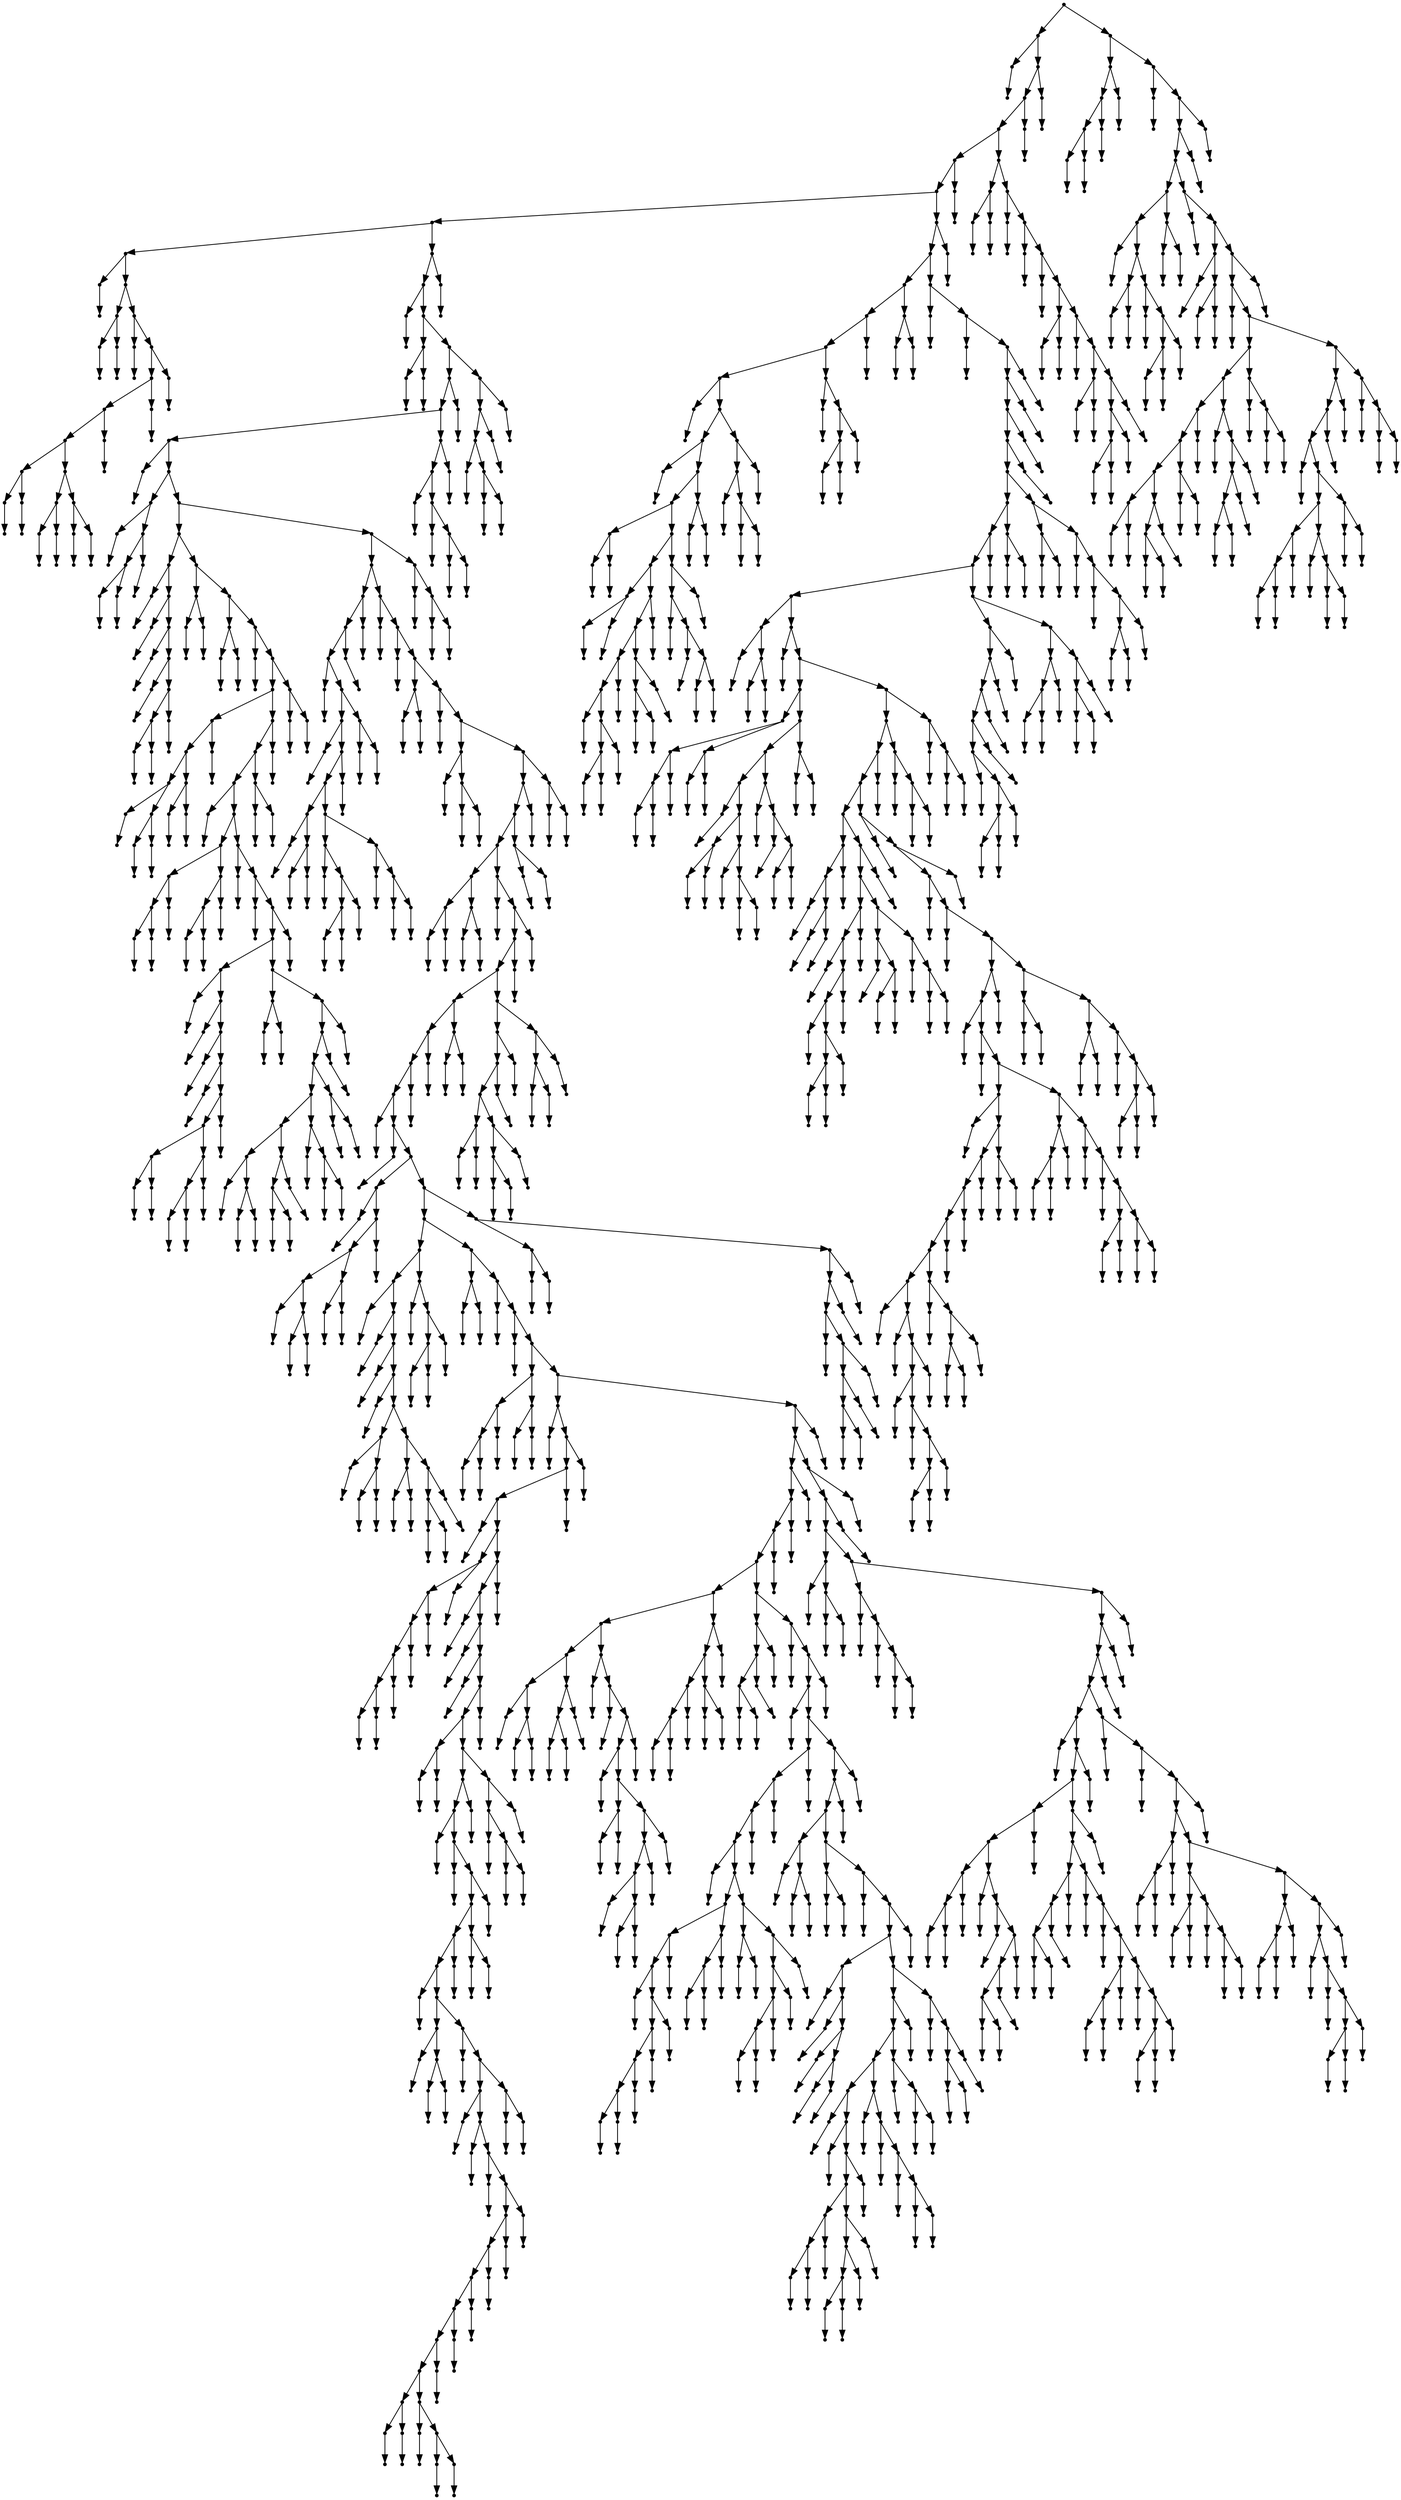 digraph {
  1825 [shape=point];
  1669 [shape=point];
  1 [shape=point];
  0 [shape=point];
  1668 [shape=point];
  1665 [shape=point];
  1662 [shape=point];
  1620 [shape=point];
  1617 [shape=point];
  1161 [shape=point];
  39 [shape=point];
  3 [shape=point];
  2 [shape=point];
  38 [shape=point];
  8 [shape=point];
  5 [shape=point];
  4 [shape=point];
  7 [shape=point];
  6 [shape=point];
  37 [shape=point];
  10 [shape=point];
  9 [shape=point];
  36 [shape=point];
  33 [shape=point];
  30 [shape=point];
  27 [shape=point];
  15 [shape=point];
  12 [shape=point];
  11 [shape=point];
  14 [shape=point];
  13 [shape=point];
  26 [shape=point];
  20 [shape=point];
  17 [shape=point];
  16 [shape=point];
  19 [shape=point];
  18 [shape=point];
  25 [shape=point];
  22 [shape=point];
  21 [shape=point];
  24 [shape=point];
  23 [shape=point];
  29 [shape=point];
  28 [shape=point];
  32 [shape=point];
  31 [shape=point];
  35 [shape=point];
  34 [shape=point];
  1160 [shape=point];
  1157 [shape=point];
  41 [shape=point];
  40 [shape=point];
  1156 [shape=point];
  46 [shape=point];
  43 [shape=point];
  42 [shape=point];
  45 [shape=point];
  44 [shape=point];
  1155 [shape=point];
  1140 [shape=point];
  1137 [shape=point];
  1122 [shape=point];
  48 [shape=point];
  47 [shape=point];
  1121 [shape=point];
  59 [shape=point];
  50 [shape=point];
  49 [shape=point];
  58 [shape=point];
  55 [shape=point];
  52 [shape=point];
  51 [shape=point];
  54 [shape=point];
  53 [shape=point];
  57 [shape=point];
  56 [shape=point];
  1120 [shape=point];
  232 [shape=point];
  79 [shape=point];
  61 [shape=point];
  60 [shape=point];
  78 [shape=point];
  63 [shape=point];
  62 [shape=point];
  77 [shape=point];
  65 [shape=point];
  64 [shape=point];
  76 [shape=point];
  67 [shape=point];
  66 [shape=point];
  75 [shape=point];
  72 [shape=point];
  69 [shape=point];
  68 [shape=point];
  71 [shape=point];
  70 [shape=point];
  74 [shape=point];
  73 [shape=point];
  231 [shape=point];
  84 [shape=point];
  81 [shape=point];
  80 [shape=point];
  83 [shape=point];
  82 [shape=point];
  230 [shape=point];
  89 [shape=point];
  86 [shape=point];
  85 [shape=point];
  88 [shape=point];
  87 [shape=point];
  229 [shape=point];
  91 [shape=point];
  90 [shape=point];
  228 [shape=point];
  222 [shape=point];
  108 [shape=point];
  105 [shape=point];
  99 [shape=point];
  93 [shape=point];
  92 [shape=point];
  98 [shape=point];
  95 [shape=point];
  94 [shape=point];
  97 [shape=point];
  96 [shape=point];
  104 [shape=point];
  101 [shape=point];
  100 [shape=point];
  103 [shape=point];
  102 [shape=point];
  107 [shape=point];
  106 [shape=point];
  221 [shape=point];
  218 [shape=point];
  212 [shape=point];
  110 [shape=point];
  109 [shape=point];
  211 [shape=point];
  127 [shape=point];
  118 [shape=point];
  115 [shape=point];
  112 [shape=point];
  111 [shape=point];
  114 [shape=point];
  113 [shape=point];
  117 [shape=point];
  116 [shape=point];
  126 [shape=point];
  123 [shape=point];
  120 [shape=point];
  119 [shape=point];
  122 [shape=point];
  121 [shape=point];
  125 [shape=point];
  124 [shape=point];
  210 [shape=point];
  129 [shape=point];
  128 [shape=point];
  209 [shape=point];
  131 [shape=point];
  130 [shape=point];
  208 [shape=point];
  205 [shape=point];
  160 [shape=point];
  133 [shape=point];
  132 [shape=point];
  159 [shape=point];
  135 [shape=point];
  134 [shape=point];
  158 [shape=point];
  137 [shape=point];
  136 [shape=point];
  157 [shape=point];
  139 [shape=point];
  138 [shape=point];
  156 [shape=point];
  153 [shape=point];
  144 [shape=point];
  141 [shape=point];
  140 [shape=point];
  143 [shape=point];
  142 [shape=point];
  152 [shape=point];
  149 [shape=point];
  146 [shape=point];
  145 [shape=point];
  148 [shape=point];
  147 [shape=point];
  151 [shape=point];
  150 [shape=point];
  155 [shape=point];
  154 [shape=point];
  204 [shape=point];
  165 [shape=point];
  162 [shape=point];
  161 [shape=point];
  164 [shape=point];
  163 [shape=point];
  203 [shape=point];
  200 [shape=point];
  197 [shape=point];
  191 [shape=point];
  182 [shape=point];
  173 [shape=point];
  167 [shape=point];
  166 [shape=point];
  172 [shape=point];
  169 [shape=point];
  168 [shape=point];
  171 [shape=point];
  170 [shape=point];
  181 [shape=point];
  178 [shape=point];
  175 [shape=point];
  174 [shape=point];
  177 [shape=point];
  176 [shape=point];
  180 [shape=point];
  179 [shape=point];
  190 [shape=point];
  184 [shape=point];
  183 [shape=point];
  189 [shape=point];
  186 [shape=point];
  185 [shape=point];
  188 [shape=point];
  187 [shape=point];
  196 [shape=point];
  193 [shape=point];
  192 [shape=point];
  195 [shape=point];
  194 [shape=point];
  199 [shape=point];
  198 [shape=point];
  202 [shape=point];
  201 [shape=point];
  207 [shape=point];
  206 [shape=point];
  217 [shape=point];
  214 [shape=point];
  213 [shape=point];
  216 [shape=point];
  215 [shape=point];
  220 [shape=point];
  219 [shape=point];
  227 [shape=point];
  224 [shape=point];
  223 [shape=point];
  226 [shape=point];
  225 [shape=point];
  1119 [shape=point];
  1110 [shape=point];
  282 [shape=point];
  279 [shape=point];
  276 [shape=point];
  234 [shape=point];
  233 [shape=point];
  275 [shape=point];
  269 [shape=point];
  236 [shape=point];
  235 [shape=point];
  268 [shape=point];
  265 [shape=point];
  244 [shape=point];
  238 [shape=point];
  237 [shape=point];
  243 [shape=point];
  240 [shape=point];
  239 [shape=point];
  242 [shape=point];
  241 [shape=point];
  264 [shape=point];
  255 [shape=point];
  246 [shape=point];
  245 [shape=point];
  254 [shape=point];
  251 [shape=point];
  248 [shape=point];
  247 [shape=point];
  250 [shape=point];
  249 [shape=point];
  253 [shape=point];
  252 [shape=point];
  263 [shape=point];
  257 [shape=point];
  256 [shape=point];
  262 [shape=point];
  259 [shape=point];
  258 [shape=point];
  261 [shape=point];
  260 [shape=point];
  267 [shape=point];
  266 [shape=point];
  274 [shape=point];
  271 [shape=point];
  270 [shape=point];
  273 [shape=point];
  272 [shape=point];
  278 [shape=point];
  277 [shape=point];
  281 [shape=point];
  280 [shape=point];
  1109 [shape=point];
  284 [shape=point];
  283 [shape=point];
  1108 [shape=point];
  286 [shape=point];
  285 [shape=point];
  1107 [shape=point];
  291 [shape=point];
  288 [shape=point];
  287 [shape=point];
  290 [shape=point];
  289 [shape=point];
  1106 [shape=point];
  293 [shape=point];
  292 [shape=point];
  1105 [shape=point];
  301 [shape=point];
  295 [shape=point];
  294 [shape=point];
  300 [shape=point];
  297 [shape=point];
  296 [shape=point];
  299 [shape=point];
  298 [shape=point];
  1104 [shape=point];
  1098 [shape=point];
  1095 [shape=point];
  1089 [shape=point];
  312 [shape=point];
  306 [shape=point];
  303 [shape=point];
  302 [shape=point];
  305 [shape=point];
  304 [shape=point];
  311 [shape=point];
  308 [shape=point];
  307 [shape=point];
  310 [shape=point];
  309 [shape=point];
  1088 [shape=point];
  314 [shape=point];
  313 [shape=point];
  1087 [shape=point];
  1084 [shape=point];
  1081 [shape=point];
  1051 [shape=point];
  1045 [shape=point];
  1042 [shape=point];
  1039 [shape=point];
  316 [shape=point];
  315 [shape=point];
  1038 [shape=point];
  318 [shape=point];
  317 [shape=point];
  1037 [shape=point];
  338 [shape=point];
  320 [shape=point];
  319 [shape=point];
  337 [shape=point];
  334 [shape=point];
  328 [shape=point];
  322 [shape=point];
  321 [shape=point];
  327 [shape=point];
  324 [shape=point];
  323 [shape=point];
  326 [shape=point];
  325 [shape=point];
  333 [shape=point];
  330 [shape=point];
  329 [shape=point];
  332 [shape=point];
  331 [shape=point];
  336 [shape=point];
  335 [shape=point];
  1036 [shape=point];
  1009 [shape=point];
  385 [shape=point];
  373 [shape=point];
  340 [shape=point];
  339 [shape=point];
  372 [shape=point];
  342 [shape=point];
  341 [shape=point];
  371 [shape=point];
  344 [shape=point];
  343 [shape=point];
  370 [shape=point];
  346 [shape=point];
  345 [shape=point];
  369 [shape=point];
  354 [shape=point];
  348 [shape=point];
  347 [shape=point];
  353 [shape=point];
  350 [shape=point];
  349 [shape=point];
  352 [shape=point];
  351 [shape=point];
  368 [shape=point];
  359 [shape=point];
  356 [shape=point];
  355 [shape=point];
  358 [shape=point];
  357 [shape=point];
  367 [shape=point];
  364 [shape=point];
  361 [shape=point];
  360 [shape=point];
  363 [shape=point];
  362 [shape=point];
  366 [shape=point];
  365 [shape=point];
  384 [shape=point];
  375 [shape=point];
  374 [shape=point];
  383 [shape=point];
  380 [shape=point];
  377 [shape=point];
  376 [shape=point];
  379 [shape=point];
  378 [shape=point];
  382 [shape=point];
  381 [shape=point];
  1008 [shape=point];
  390 [shape=point];
  387 [shape=point];
  386 [shape=point];
  389 [shape=point];
  388 [shape=point];
  1007 [shape=point];
  392 [shape=point];
  391 [shape=point];
  1006 [shape=point];
  394 [shape=point];
  393 [shape=point];
  1005 [shape=point];
  408 [shape=point];
  402 [shape=point];
  399 [shape=point];
  396 [shape=point];
  395 [shape=point];
  398 [shape=point];
  397 [shape=point];
  401 [shape=point];
  400 [shape=point];
  407 [shape=point];
  404 [shape=point];
  403 [shape=point];
  406 [shape=point];
  405 [shape=point];
  1004 [shape=point];
  554 [shape=point];
  410 [shape=point];
  409 [shape=point];
  553 [shape=point];
  550 [shape=point];
  547 [shape=point];
  412 [shape=point];
  411 [shape=point];
  546 [shape=point];
  429 [shape=point];
  426 [shape=point];
  423 [shape=point];
  420 [shape=point];
  417 [shape=point];
  414 [shape=point];
  413 [shape=point];
  416 [shape=point];
  415 [shape=point];
  419 [shape=point];
  418 [shape=point];
  422 [shape=point];
  421 [shape=point];
  425 [shape=point];
  424 [shape=point];
  428 [shape=point];
  427 [shape=point];
  545 [shape=point];
  542 [shape=point];
  431 [shape=point];
  430 [shape=point];
  541 [shape=point];
  433 [shape=point];
  432 [shape=point];
  540 [shape=point];
  435 [shape=point];
  434 [shape=point];
  539 [shape=point];
  536 [shape=point];
  440 [shape=point];
  437 [shape=point];
  436 [shape=point];
  439 [shape=point];
  438 [shape=point];
  535 [shape=point];
  523 [shape=point];
  520 [shape=point];
  442 [shape=point];
  441 [shape=point];
  519 [shape=point];
  444 [shape=point];
  443 [shape=point];
  518 [shape=point];
  515 [shape=point];
  509 [shape=point];
  506 [shape=point];
  446 [shape=point];
  445 [shape=point];
  505 [shape=point];
  454 [shape=point];
  448 [shape=point];
  447 [shape=point];
  453 [shape=point];
  450 [shape=point];
  449 [shape=point];
  452 [shape=point];
  451 [shape=point];
  504 [shape=point];
  456 [shape=point];
  455 [shape=point];
  503 [shape=point];
  497 [shape=point];
  458 [shape=point];
  457 [shape=point];
  496 [shape=point];
  460 [shape=point];
  459 [shape=point];
  495 [shape=point];
  462 [shape=point];
  461 [shape=point];
  494 [shape=point];
  491 [shape=point];
  488 [shape=point];
  485 [shape=point];
  482 [shape=point];
  479 [shape=point];
  476 [shape=point];
  467 [shape=point];
  464 [shape=point];
  463 [shape=point];
  466 [shape=point];
  465 [shape=point];
  475 [shape=point];
  469 [shape=point];
  468 [shape=point];
  474 [shape=point];
  471 [shape=point];
  470 [shape=point];
  473 [shape=point];
  472 [shape=point];
  478 [shape=point];
  477 [shape=point];
  481 [shape=point];
  480 [shape=point];
  484 [shape=point];
  483 [shape=point];
  487 [shape=point];
  486 [shape=point];
  490 [shape=point];
  489 [shape=point];
  493 [shape=point];
  492 [shape=point];
  502 [shape=point];
  499 [shape=point];
  498 [shape=point];
  501 [shape=point];
  500 [shape=point];
  508 [shape=point];
  507 [shape=point];
  514 [shape=point];
  511 [shape=point];
  510 [shape=point];
  513 [shape=point];
  512 [shape=point];
  517 [shape=point];
  516 [shape=point];
  522 [shape=point];
  521 [shape=point];
  534 [shape=point];
  531 [shape=point];
  525 [shape=point];
  524 [shape=point];
  530 [shape=point];
  527 [shape=point];
  526 [shape=point];
  529 [shape=point];
  528 [shape=point];
  533 [shape=point];
  532 [shape=point];
  538 [shape=point];
  537 [shape=point];
  544 [shape=point];
  543 [shape=point];
  549 [shape=point];
  548 [shape=point];
  552 [shape=point];
  551 [shape=point];
  1003 [shape=point];
  1000 [shape=point];
  826 [shape=point];
  823 [shape=point];
  820 [shape=point];
  817 [shape=point];
  622 [shape=point];
  604 [shape=point];
  571 [shape=point];
  562 [shape=point];
  556 [shape=point];
  555 [shape=point];
  561 [shape=point];
  558 [shape=point];
  557 [shape=point];
  560 [shape=point];
  559 [shape=point];
  570 [shape=point];
  567 [shape=point];
  564 [shape=point];
  563 [shape=point];
  566 [shape=point];
  565 [shape=point];
  569 [shape=point];
  568 [shape=point];
  603 [shape=point];
  573 [shape=point];
  572 [shape=point];
  602 [shape=point];
  575 [shape=point];
  574 [shape=point];
  601 [shape=point];
  598 [shape=point];
  577 [shape=point];
  576 [shape=point];
  597 [shape=point];
  582 [shape=point];
  579 [shape=point];
  578 [shape=point];
  581 [shape=point];
  580 [shape=point];
  596 [shape=point];
  593 [shape=point];
  590 [shape=point];
  584 [shape=point];
  583 [shape=point];
  589 [shape=point];
  586 [shape=point];
  585 [shape=point];
  588 [shape=point];
  587 [shape=point];
  592 [shape=point];
  591 [shape=point];
  595 [shape=point];
  594 [shape=point];
  600 [shape=point];
  599 [shape=point];
  621 [shape=point];
  618 [shape=point];
  612 [shape=point];
  609 [shape=point];
  606 [shape=point];
  605 [shape=point];
  608 [shape=point];
  607 [shape=point];
  611 [shape=point];
  610 [shape=point];
  617 [shape=point];
  614 [shape=point];
  613 [shape=point];
  616 [shape=point];
  615 [shape=point];
  620 [shape=point];
  619 [shape=point];
  816 [shape=point];
  633 [shape=point];
  630 [shape=point];
  627 [shape=point];
  624 [shape=point];
  623 [shape=point];
  626 [shape=point];
  625 [shape=point];
  629 [shape=point];
  628 [shape=point];
  632 [shape=point];
  631 [shape=point];
  815 [shape=point];
  635 [shape=point];
  634 [shape=point];
  814 [shape=point];
  811 [shape=point];
  637 [shape=point];
  636 [shape=point];
  810 [shape=point];
  699 [shape=point];
  696 [shape=point];
  693 [shape=point];
  690 [shape=point];
  639 [shape=point];
  638 [shape=point];
  689 [shape=point];
  668 [shape=point];
  659 [shape=point];
  656 [shape=point];
  641 [shape=point];
  640 [shape=point];
  655 [shape=point];
  652 [shape=point];
  649 [shape=point];
  646 [shape=point];
  643 [shape=point];
  642 [shape=point];
  645 [shape=point];
  644 [shape=point];
  648 [shape=point];
  647 [shape=point];
  651 [shape=point];
  650 [shape=point];
  654 [shape=point];
  653 [shape=point];
  658 [shape=point];
  657 [shape=point];
  667 [shape=point];
  664 [shape=point];
  661 [shape=point];
  660 [shape=point];
  663 [shape=point];
  662 [shape=point];
  666 [shape=point];
  665 [shape=point];
  688 [shape=point];
  673 [shape=point];
  670 [shape=point];
  669 [shape=point];
  672 [shape=point];
  671 [shape=point];
  687 [shape=point];
  684 [shape=point];
  681 [shape=point];
  678 [shape=point];
  675 [shape=point];
  674 [shape=point];
  677 [shape=point];
  676 [shape=point];
  680 [shape=point];
  679 [shape=point];
  683 [shape=point];
  682 [shape=point];
  686 [shape=point];
  685 [shape=point];
  692 [shape=point];
  691 [shape=point];
  695 [shape=point];
  694 [shape=point];
  698 [shape=point];
  697 [shape=point];
  809 [shape=point];
  806 [shape=point];
  803 [shape=point];
  707 [shape=point];
  701 [shape=point];
  700 [shape=point];
  706 [shape=point];
  703 [shape=point];
  702 [shape=point];
  705 [shape=point];
  704 [shape=point];
  802 [shape=point];
  712 [shape=point];
  709 [shape=point];
  708 [shape=point];
  711 [shape=point];
  710 [shape=point];
  801 [shape=point];
  714 [shape=point];
  713 [shape=point];
  800 [shape=point];
  797 [shape=point];
  728 [shape=point];
  716 [shape=point];
  715 [shape=point];
  727 [shape=point];
  718 [shape=point];
  717 [shape=point];
  726 [shape=point];
  720 [shape=point];
  719 [shape=point];
  725 [shape=point];
  722 [shape=point];
  721 [shape=point];
  724 [shape=point];
  723 [shape=point];
  796 [shape=point];
  784 [shape=point];
  781 [shape=point];
  772 [shape=point];
  757 [shape=point];
  730 [shape=point];
  729 [shape=point];
  756 [shape=point];
  732 [shape=point];
  731 [shape=point];
  755 [shape=point];
  752 [shape=point];
  740 [shape=point];
  737 [shape=point];
  734 [shape=point];
  733 [shape=point];
  736 [shape=point];
  735 [shape=point];
  739 [shape=point];
  738 [shape=point];
  751 [shape=point];
  748 [shape=point];
  745 [shape=point];
  742 [shape=point];
  741 [shape=point];
  744 [shape=point];
  743 [shape=point];
  747 [shape=point];
  746 [shape=point];
  750 [shape=point];
  749 [shape=point];
  754 [shape=point];
  753 [shape=point];
  771 [shape=point];
  759 [shape=point];
  758 [shape=point];
  770 [shape=point];
  761 [shape=point];
  760 [shape=point];
  769 [shape=point];
  763 [shape=point];
  762 [shape=point];
  768 [shape=point];
  765 [shape=point];
  764 [shape=point];
  767 [shape=point];
  766 [shape=point];
  780 [shape=point];
  774 [shape=point];
  773 [shape=point];
  779 [shape=point];
  776 [shape=point];
  775 [shape=point];
  778 [shape=point];
  777 [shape=point];
  783 [shape=point];
  782 [shape=point];
  795 [shape=point];
  786 [shape=point];
  785 [shape=point];
  794 [shape=point];
  791 [shape=point];
  788 [shape=point];
  787 [shape=point];
  790 [shape=point];
  789 [shape=point];
  793 [shape=point];
  792 [shape=point];
  799 [shape=point];
  798 [shape=point];
  805 [shape=point];
  804 [shape=point];
  808 [shape=point];
  807 [shape=point];
  813 [shape=point];
  812 [shape=point];
  819 [shape=point];
  818 [shape=point];
  822 [shape=point];
  821 [shape=point];
  825 [shape=point];
  824 [shape=point];
  999 [shape=point];
  996 [shape=point];
  993 [shape=point];
  834 [shape=point];
  828 [shape=point];
  827 [shape=point];
  833 [shape=point];
  830 [shape=point];
  829 [shape=point];
  832 [shape=point];
  831 [shape=point];
  992 [shape=point];
  845 [shape=point];
  836 [shape=point];
  835 [shape=point];
  844 [shape=point];
  838 [shape=point];
  837 [shape=point];
  843 [shape=point];
  840 [shape=point];
  839 [shape=point];
  842 [shape=point];
  841 [shape=point];
  991 [shape=point];
  988 [shape=point];
  985 [shape=point];
  982 [shape=point];
  922 [shape=point];
  847 [shape=point];
  846 [shape=point];
  921 [shape=point];
  918 [shape=point];
  876 [shape=point];
  873 [shape=point];
  855 [shape=point];
  852 [shape=point];
  849 [shape=point];
  848 [shape=point];
  851 [shape=point];
  850 [shape=point];
  854 [shape=point];
  853 [shape=point];
  872 [shape=point];
  857 [shape=point];
  856 [shape=point];
  871 [shape=point];
  859 [shape=point];
  858 [shape=point];
  870 [shape=point];
  867 [shape=point];
  864 [shape=point];
  861 [shape=point];
  860 [shape=point];
  863 [shape=point];
  862 [shape=point];
  866 [shape=point];
  865 [shape=point];
  869 [shape=point];
  868 [shape=point];
  875 [shape=point];
  874 [shape=point];
  917 [shape=point];
  914 [shape=point];
  887 [shape=point];
  884 [shape=point];
  881 [shape=point];
  878 [shape=point];
  877 [shape=point];
  880 [shape=point];
  879 [shape=point];
  883 [shape=point];
  882 [shape=point];
  886 [shape=point];
  885 [shape=point];
  913 [shape=point];
  889 [shape=point];
  888 [shape=point];
  912 [shape=point];
  891 [shape=point];
  890 [shape=point];
  911 [shape=point];
  899 [shape=point];
  896 [shape=point];
  893 [shape=point];
  892 [shape=point];
  895 [shape=point];
  894 [shape=point];
  898 [shape=point];
  897 [shape=point];
  910 [shape=point];
  901 [shape=point];
  900 [shape=point];
  909 [shape=point];
  906 [shape=point];
  903 [shape=point];
  902 [shape=point];
  905 [shape=point];
  904 [shape=point];
  908 [shape=point];
  907 [shape=point];
  916 [shape=point];
  915 [shape=point];
  920 [shape=point];
  919 [shape=point];
  981 [shape=point];
  924 [shape=point];
  923 [shape=point];
  980 [shape=point];
  926 [shape=point];
  925 [shape=point];
  979 [shape=point];
  976 [shape=point];
  934 [shape=point];
  931 [shape=point];
  928 [shape=point];
  927 [shape=point];
  930 [shape=point];
  929 [shape=point];
  933 [shape=point];
  932 [shape=point];
  975 [shape=point];
  948 [shape=point];
  939 [shape=point];
  936 [shape=point];
  935 [shape=point];
  938 [shape=point];
  937 [shape=point];
  947 [shape=point];
  941 [shape=point];
  940 [shape=point];
  946 [shape=point];
  943 [shape=point];
  942 [shape=point];
  945 [shape=point];
  944 [shape=point];
  974 [shape=point];
  956 [shape=point];
  953 [shape=point];
  950 [shape=point];
  949 [shape=point];
  952 [shape=point];
  951 [shape=point];
  955 [shape=point];
  954 [shape=point];
  973 [shape=point];
  970 [shape=point];
  958 [shape=point];
  957 [shape=point];
  969 [shape=point];
  960 [shape=point];
  959 [shape=point];
  968 [shape=point];
  965 [shape=point];
  962 [shape=point];
  961 [shape=point];
  964 [shape=point];
  963 [shape=point];
  967 [shape=point];
  966 [shape=point];
  972 [shape=point];
  971 [shape=point];
  978 [shape=point];
  977 [shape=point];
  984 [shape=point];
  983 [shape=point];
  987 [shape=point];
  986 [shape=point];
  990 [shape=point];
  989 [shape=point];
  995 [shape=point];
  994 [shape=point];
  998 [shape=point];
  997 [shape=point];
  1002 [shape=point];
  1001 [shape=point];
  1035 [shape=point];
  1014 [shape=point];
  1011 [shape=point];
  1010 [shape=point];
  1013 [shape=point];
  1012 [shape=point];
  1034 [shape=point];
  1031 [shape=point];
  1028 [shape=point];
  1016 [shape=point];
  1015 [shape=point];
  1027 [shape=point];
  1024 [shape=point];
  1021 [shape=point];
  1018 [shape=point];
  1017 [shape=point];
  1020 [shape=point];
  1019 [shape=point];
  1023 [shape=point];
  1022 [shape=point];
  1026 [shape=point];
  1025 [shape=point];
  1030 [shape=point];
  1029 [shape=point];
  1033 [shape=point];
  1032 [shape=point];
  1041 [shape=point];
  1040 [shape=point];
  1044 [shape=point];
  1043 [shape=point];
  1050 [shape=point];
  1047 [shape=point];
  1046 [shape=point];
  1049 [shape=point];
  1048 [shape=point];
  1080 [shape=point];
  1071 [shape=point];
  1068 [shape=point];
  1065 [shape=point];
  1056 [shape=point];
  1053 [shape=point];
  1052 [shape=point];
  1055 [shape=point];
  1054 [shape=point];
  1064 [shape=point];
  1061 [shape=point];
  1058 [shape=point];
  1057 [shape=point];
  1060 [shape=point];
  1059 [shape=point];
  1063 [shape=point];
  1062 [shape=point];
  1067 [shape=point];
  1066 [shape=point];
  1070 [shape=point];
  1069 [shape=point];
  1079 [shape=point];
  1076 [shape=point];
  1073 [shape=point];
  1072 [shape=point];
  1075 [shape=point];
  1074 [shape=point];
  1078 [shape=point];
  1077 [shape=point];
  1083 [shape=point];
  1082 [shape=point];
  1086 [shape=point];
  1085 [shape=point];
  1094 [shape=point];
  1091 [shape=point];
  1090 [shape=point];
  1093 [shape=point];
  1092 [shape=point];
  1097 [shape=point];
  1096 [shape=point];
  1103 [shape=point];
  1100 [shape=point];
  1099 [shape=point];
  1102 [shape=point];
  1101 [shape=point];
  1118 [shape=point];
  1112 [shape=point];
  1111 [shape=point];
  1117 [shape=point];
  1114 [shape=point];
  1113 [shape=point];
  1116 [shape=point];
  1115 [shape=point];
  1136 [shape=point];
  1133 [shape=point];
  1124 [shape=point];
  1123 [shape=point];
  1132 [shape=point];
  1126 [shape=point];
  1125 [shape=point];
  1131 [shape=point];
  1128 [shape=point];
  1127 [shape=point];
  1130 [shape=point];
  1129 [shape=point];
  1135 [shape=point];
  1134 [shape=point];
  1139 [shape=point];
  1138 [shape=point];
  1154 [shape=point];
  1151 [shape=point];
  1148 [shape=point];
  1142 [shape=point];
  1141 [shape=point];
  1147 [shape=point];
  1144 [shape=point];
  1143 [shape=point];
  1146 [shape=point];
  1145 [shape=point];
  1150 [shape=point];
  1149 [shape=point];
  1153 [shape=point];
  1152 [shape=point];
  1159 [shape=point];
  1158 [shape=point];
  1616 [shape=point];
  1613 [shape=point];
  1259 [shape=point];
  1253 [shape=point];
  1250 [shape=point];
  1238 [shape=point];
  1163 [shape=point];
  1162 [shape=point];
  1237 [shape=point];
  1225 [shape=point];
  1165 [shape=point];
  1164 [shape=point];
  1224 [shape=point];
  1218 [shape=point];
  1170 [shape=point];
  1167 [shape=point];
  1166 [shape=point];
  1169 [shape=point];
  1168 [shape=point];
  1217 [shape=point];
  1202 [shape=point];
  1175 [shape=point];
  1172 [shape=point];
  1171 [shape=point];
  1174 [shape=point];
  1173 [shape=point];
  1201 [shape=point];
  1198 [shape=point];
  1189 [shape=point];
  1186 [shape=point];
  1177 [shape=point];
  1176 [shape=point];
  1185 [shape=point];
  1182 [shape=point];
  1179 [shape=point];
  1178 [shape=point];
  1181 [shape=point];
  1180 [shape=point];
  1184 [shape=point];
  1183 [shape=point];
  1188 [shape=point];
  1187 [shape=point];
  1197 [shape=point];
  1194 [shape=point];
  1191 [shape=point];
  1190 [shape=point];
  1193 [shape=point];
  1192 [shape=point];
  1196 [shape=point];
  1195 [shape=point];
  1200 [shape=point];
  1199 [shape=point];
  1216 [shape=point];
  1213 [shape=point];
  1204 [shape=point];
  1203 [shape=point];
  1212 [shape=point];
  1206 [shape=point];
  1205 [shape=point];
  1211 [shape=point];
  1208 [shape=point];
  1207 [shape=point];
  1210 [shape=point];
  1209 [shape=point];
  1215 [shape=point];
  1214 [shape=point];
  1223 [shape=point];
  1220 [shape=point];
  1219 [shape=point];
  1222 [shape=point];
  1221 [shape=point];
  1236 [shape=point];
  1233 [shape=point];
  1227 [shape=point];
  1226 [shape=point];
  1232 [shape=point];
  1229 [shape=point];
  1228 [shape=point];
  1231 [shape=point];
  1230 [shape=point];
  1235 [shape=point];
  1234 [shape=point];
  1249 [shape=point];
  1240 [shape=point];
  1239 [shape=point];
  1248 [shape=point];
  1245 [shape=point];
  1242 [shape=point];
  1241 [shape=point];
  1244 [shape=point];
  1243 [shape=point];
  1247 [shape=point];
  1246 [shape=point];
  1252 [shape=point];
  1251 [shape=point];
  1258 [shape=point];
  1255 [shape=point];
  1254 [shape=point];
  1257 [shape=point];
  1256 [shape=point];
  1612 [shape=point];
  1261 [shape=point];
  1260 [shape=point];
  1611 [shape=point];
  1263 [shape=point];
  1262 [shape=point];
  1610 [shape=point];
  1607 [shape=point];
  1604 [shape=point];
  1601 [shape=point];
  1598 [shape=point];
  1577 [shape=point];
  1571 [shape=point];
  1568 [shape=point];
  1526 [shape=point];
  1271 [shape=point];
  1265 [shape=point];
  1264 [shape=point];
  1270 [shape=point];
  1267 [shape=point];
  1266 [shape=point];
  1269 [shape=point];
  1268 [shape=point];
  1525 [shape=point];
  1273 [shape=point];
  1272 [shape=point];
  1524 [shape=point];
  1323 [shape=point];
  1287 [shape=point];
  1281 [shape=point];
  1278 [shape=point];
  1275 [shape=point];
  1274 [shape=point];
  1277 [shape=point];
  1276 [shape=point];
  1280 [shape=point];
  1279 [shape=point];
  1286 [shape=point];
  1283 [shape=point];
  1282 [shape=point];
  1285 [shape=point];
  1284 [shape=point];
  1322 [shape=point];
  1316 [shape=point];
  1304 [shape=point];
  1289 [shape=point];
  1288 [shape=point];
  1303 [shape=point];
  1294 [shape=point];
  1291 [shape=point];
  1290 [shape=point];
  1293 [shape=point];
  1292 [shape=point];
  1302 [shape=point];
  1296 [shape=point];
  1295 [shape=point];
  1301 [shape=point];
  1298 [shape=point];
  1297 [shape=point];
  1300 [shape=point];
  1299 [shape=point];
  1315 [shape=point];
  1306 [shape=point];
  1305 [shape=point];
  1314 [shape=point];
  1308 [shape=point];
  1307 [shape=point];
  1313 [shape=point];
  1310 [shape=point];
  1309 [shape=point];
  1312 [shape=point];
  1311 [shape=point];
  1321 [shape=point];
  1318 [shape=point];
  1317 [shape=point];
  1320 [shape=point];
  1319 [shape=point];
  1523 [shape=point];
  1514 [shape=point];
  1505 [shape=point];
  1502 [shape=point];
  1376 [shape=point];
  1334 [shape=point];
  1331 [shape=point];
  1325 [shape=point];
  1324 [shape=point];
  1330 [shape=point];
  1327 [shape=point];
  1326 [shape=point];
  1329 [shape=point];
  1328 [shape=point];
  1333 [shape=point];
  1332 [shape=point];
  1375 [shape=point];
  1372 [shape=point];
  1354 [shape=point];
  1351 [shape=point];
  1336 [shape=point];
  1335 [shape=point];
  1350 [shape=point];
  1347 [shape=point];
  1338 [shape=point];
  1337 [shape=point];
  1346 [shape=point];
  1343 [shape=point];
  1340 [shape=point];
  1339 [shape=point];
  1342 [shape=point];
  1341 [shape=point];
  1345 [shape=point];
  1344 [shape=point];
  1349 [shape=point];
  1348 [shape=point];
  1353 [shape=point];
  1352 [shape=point];
  1371 [shape=point];
  1362 [shape=point];
  1356 [shape=point];
  1355 [shape=point];
  1361 [shape=point];
  1358 [shape=point];
  1357 [shape=point];
  1360 [shape=point];
  1359 [shape=point];
  1370 [shape=point];
  1364 [shape=point];
  1363 [shape=point];
  1369 [shape=point];
  1366 [shape=point];
  1365 [shape=point];
  1368 [shape=point];
  1367 [shape=point];
  1374 [shape=point];
  1373 [shape=point];
  1501 [shape=point];
  1378 [shape=point];
  1377 [shape=point];
  1500 [shape=point];
  1497 [shape=point];
  1380 [shape=point];
  1379 [shape=point];
  1496 [shape=point];
  1382 [shape=point];
  1381 [shape=point];
  1495 [shape=point];
  1471 [shape=point];
  1468 [shape=point];
  1384 [shape=point];
  1383 [shape=point];
  1467 [shape=point];
  1386 [shape=point];
  1385 [shape=point];
  1466 [shape=point];
  1439 [shape=point];
  1388 [shape=point];
  1387 [shape=point];
  1438 [shape=point];
  1432 [shape=point];
  1429 [shape=point];
  1426 [shape=point];
  1423 [shape=point];
  1411 [shape=point];
  1390 [shape=point];
  1389 [shape=point];
  1410 [shape=point];
  1392 [shape=point];
  1391 [shape=point];
  1409 [shape=point];
  1406 [shape=point];
  1394 [shape=point];
  1393 [shape=point];
  1405 [shape=point];
  1396 [shape=point];
  1395 [shape=point];
  1404 [shape=point];
  1401 [shape=point];
  1398 [shape=point];
  1397 [shape=point];
  1400 [shape=point];
  1399 [shape=point];
  1403 [shape=point];
  1402 [shape=point];
  1408 [shape=point];
  1407 [shape=point];
  1422 [shape=point];
  1413 [shape=point];
  1412 [shape=point];
  1421 [shape=point];
  1418 [shape=point];
  1415 [shape=point];
  1414 [shape=point];
  1417 [shape=point];
  1416 [shape=point];
  1420 [shape=point];
  1419 [shape=point];
  1425 [shape=point];
  1424 [shape=point];
  1428 [shape=point];
  1427 [shape=point];
  1431 [shape=point];
  1430 [shape=point];
  1437 [shape=point];
  1434 [shape=point];
  1433 [shape=point];
  1436 [shape=point];
  1435 [shape=point];
  1465 [shape=point];
  1447 [shape=point];
  1444 [shape=point];
  1441 [shape=point];
  1440 [shape=point];
  1443 [shape=point];
  1442 [shape=point];
  1446 [shape=point];
  1445 [shape=point];
  1464 [shape=point];
  1449 [shape=point];
  1448 [shape=point];
  1463 [shape=point];
  1451 [shape=point];
  1450 [shape=point];
  1462 [shape=point];
  1456 [shape=point];
  1453 [shape=point];
  1452 [shape=point];
  1455 [shape=point];
  1454 [shape=point];
  1461 [shape=point];
  1458 [shape=point];
  1457 [shape=point];
  1460 [shape=point];
  1459 [shape=point];
  1470 [shape=point];
  1469 [shape=point];
  1494 [shape=point];
  1476 [shape=point];
  1473 [shape=point];
  1472 [shape=point];
  1475 [shape=point];
  1474 [shape=point];
  1493 [shape=point];
  1481 [shape=point];
  1478 [shape=point];
  1477 [shape=point];
  1480 [shape=point];
  1479 [shape=point];
  1492 [shape=point];
  1483 [shape=point];
  1482 [shape=point];
  1491 [shape=point];
  1488 [shape=point];
  1485 [shape=point];
  1484 [shape=point];
  1487 [shape=point];
  1486 [shape=point];
  1490 [shape=point];
  1489 [shape=point];
  1499 [shape=point];
  1498 [shape=point];
  1504 [shape=point];
  1503 [shape=point];
  1513 [shape=point];
  1507 [shape=point];
  1506 [shape=point];
  1512 [shape=point];
  1509 [shape=point];
  1508 [shape=point];
  1511 [shape=point];
  1510 [shape=point];
  1522 [shape=point];
  1516 [shape=point];
  1515 [shape=point];
  1521 [shape=point];
  1518 [shape=point];
  1517 [shape=point];
  1520 [shape=point];
  1519 [shape=point];
  1567 [shape=point];
  1549 [shape=point];
  1546 [shape=point];
  1543 [shape=point];
  1540 [shape=point];
  1537 [shape=point];
  1528 [shape=point];
  1527 [shape=point];
  1536 [shape=point];
  1533 [shape=point];
  1530 [shape=point];
  1529 [shape=point];
  1532 [shape=point];
  1531 [shape=point];
  1535 [shape=point];
  1534 [shape=point];
  1539 [shape=point];
  1538 [shape=point];
  1542 [shape=point];
  1541 [shape=point];
  1545 [shape=point];
  1544 [shape=point];
  1548 [shape=point];
  1547 [shape=point];
  1566 [shape=point];
  1557 [shape=point];
  1554 [shape=point];
  1551 [shape=point];
  1550 [shape=point];
  1553 [shape=point];
  1552 [shape=point];
  1556 [shape=point];
  1555 [shape=point];
  1565 [shape=point];
  1562 [shape=point];
  1559 [shape=point];
  1558 [shape=point];
  1561 [shape=point];
  1560 [shape=point];
  1564 [shape=point];
  1563 [shape=point];
  1570 [shape=point];
  1569 [shape=point];
  1576 [shape=point];
  1573 [shape=point];
  1572 [shape=point];
  1575 [shape=point];
  1574 [shape=point];
  1597 [shape=point];
  1582 [shape=point];
  1579 [shape=point];
  1578 [shape=point];
  1581 [shape=point];
  1580 [shape=point];
  1596 [shape=point];
  1584 [shape=point];
  1583 [shape=point];
  1595 [shape=point];
  1586 [shape=point];
  1585 [shape=point];
  1594 [shape=point];
  1591 [shape=point];
  1588 [shape=point];
  1587 [shape=point];
  1590 [shape=point];
  1589 [shape=point];
  1593 [shape=point];
  1592 [shape=point];
  1600 [shape=point];
  1599 [shape=point];
  1603 [shape=point];
  1602 [shape=point];
  1606 [shape=point];
  1605 [shape=point];
  1609 [shape=point];
  1608 [shape=point];
  1615 [shape=point];
  1614 [shape=point];
  1619 [shape=point];
  1618 [shape=point];
  1661 [shape=point];
  1625 [shape=point];
  1622 [shape=point];
  1621 [shape=point];
  1624 [shape=point];
  1623 [shape=point];
  1660 [shape=point];
  1627 [shape=point];
  1626 [shape=point];
  1659 [shape=point];
  1629 [shape=point];
  1628 [shape=point];
  1658 [shape=point];
  1631 [shape=point];
  1630 [shape=point];
  1657 [shape=point];
  1636 [shape=point];
  1633 [shape=point];
  1632 [shape=point];
  1635 [shape=point];
  1634 [shape=point];
  1656 [shape=point];
  1638 [shape=point];
  1637 [shape=point];
  1655 [shape=point];
  1643 [shape=point];
  1640 [shape=point];
  1639 [shape=point];
  1642 [shape=point];
  1641 [shape=point];
  1654 [shape=point];
  1651 [shape=point];
  1648 [shape=point];
  1645 [shape=point];
  1644 [shape=point];
  1647 [shape=point];
  1646 [shape=point];
  1650 [shape=point];
  1649 [shape=point];
  1653 [shape=point];
  1652 [shape=point];
  1664 [shape=point];
  1663 [shape=point];
  1667 [shape=point];
  1666 [shape=point];
  1824 [shape=point];
  1680 [shape=point];
  1677 [shape=point];
  1674 [shape=point];
  1671 [shape=point];
  1670 [shape=point];
  1673 [shape=point];
  1672 [shape=point];
  1676 [shape=point];
  1675 [shape=point];
  1679 [shape=point];
  1678 [shape=point];
  1823 [shape=point];
  1682 [shape=point];
  1681 [shape=point];
  1822 [shape=point];
  1819 [shape=point];
  1816 [shape=point];
  1708 [shape=point];
  1702 [shape=point];
  1684 [shape=point];
  1683 [shape=point];
  1701 [shape=point];
  1689 [shape=point];
  1686 [shape=point];
  1685 [shape=point];
  1688 [shape=point];
  1687 [shape=point];
  1700 [shape=point];
  1691 [shape=point];
  1690 [shape=point];
  1699 [shape=point];
  1696 [shape=point];
  1693 [shape=point];
  1692 [shape=point];
  1695 [shape=point];
  1694 [shape=point];
  1698 [shape=point];
  1697 [shape=point];
  1707 [shape=point];
  1704 [shape=point];
  1703 [shape=point];
  1706 [shape=point];
  1705 [shape=point];
  1815 [shape=point];
  1710 [shape=point];
  1709 [shape=point];
  1814 [shape=point];
  1718 [shape=point];
  1712 [shape=point];
  1711 [shape=point];
  1717 [shape=point];
  1714 [shape=point];
  1713 [shape=point];
  1716 [shape=point];
  1715 [shape=point];
  1813 [shape=point];
  1810 [shape=point];
  1720 [shape=point];
  1719 [shape=point];
  1809 [shape=point];
  1767 [shape=point];
  1758 [shape=point];
  1743 [shape=point];
  1740 [shape=point];
  1734 [shape=point];
  1725 [shape=point];
  1722 [shape=point];
  1721 [shape=point];
  1724 [shape=point];
  1723 [shape=point];
  1733 [shape=point];
  1730 [shape=point];
  1727 [shape=point];
  1726 [shape=point];
  1729 [shape=point];
  1728 [shape=point];
  1732 [shape=point];
  1731 [shape=point];
  1739 [shape=point];
  1736 [shape=point];
  1735 [shape=point];
  1738 [shape=point];
  1737 [shape=point];
  1742 [shape=point];
  1741 [shape=point];
  1757 [shape=point];
  1745 [shape=point];
  1744 [shape=point];
  1756 [shape=point];
  1753 [shape=point];
  1750 [shape=point];
  1747 [shape=point];
  1746 [shape=point];
  1749 [shape=point];
  1748 [shape=point];
  1752 [shape=point];
  1751 [shape=point];
  1755 [shape=point];
  1754 [shape=point];
  1766 [shape=point];
  1760 [shape=point];
  1759 [shape=point];
  1765 [shape=point];
  1762 [shape=point];
  1761 [shape=point];
  1764 [shape=point];
  1763 [shape=point];
  1808 [shape=point];
  1799 [shape=point];
  1796 [shape=point];
  1793 [shape=point];
  1769 [shape=point];
  1768 [shape=point];
  1792 [shape=point];
  1786 [shape=point];
  1777 [shape=point];
  1774 [shape=point];
  1771 [shape=point];
  1770 [shape=point];
  1773 [shape=point];
  1772 [shape=point];
  1776 [shape=point];
  1775 [shape=point];
  1785 [shape=point];
  1779 [shape=point];
  1778 [shape=point];
  1784 [shape=point];
  1781 [shape=point];
  1780 [shape=point];
  1783 [shape=point];
  1782 [shape=point];
  1791 [shape=point];
  1788 [shape=point];
  1787 [shape=point];
  1790 [shape=point];
  1789 [shape=point];
  1795 [shape=point];
  1794 [shape=point];
  1798 [shape=point];
  1797 [shape=point];
  1807 [shape=point];
  1801 [shape=point];
  1800 [shape=point];
  1806 [shape=point];
  1803 [shape=point];
  1802 [shape=point];
  1805 [shape=point];
  1804 [shape=point];
  1812 [shape=point];
  1811 [shape=point];
  1818 [shape=point];
  1817 [shape=point];
  1821 [shape=point];
  1820 [shape=point];
1825 -> 1669;
1669 -> 1;
1 -> 0;
1669 -> 1668;
1668 -> 1665;
1665 -> 1662;
1662 -> 1620;
1620 -> 1617;
1617 -> 1161;
1161 -> 39;
39 -> 3;
3 -> 2;
39 -> 38;
38 -> 8;
8 -> 5;
5 -> 4;
8 -> 7;
7 -> 6;
38 -> 37;
37 -> 10;
10 -> 9;
37 -> 36;
36 -> 33;
33 -> 30;
30 -> 27;
27 -> 15;
15 -> 12;
12 -> 11;
15 -> 14;
14 -> 13;
27 -> 26;
26 -> 20;
20 -> 17;
17 -> 16;
20 -> 19;
19 -> 18;
26 -> 25;
25 -> 22;
22 -> 21;
25 -> 24;
24 -> 23;
30 -> 29;
29 -> 28;
33 -> 32;
32 -> 31;
36 -> 35;
35 -> 34;
1161 -> 1160;
1160 -> 1157;
1157 -> 41;
41 -> 40;
1157 -> 1156;
1156 -> 46;
46 -> 43;
43 -> 42;
46 -> 45;
45 -> 44;
1156 -> 1155;
1155 -> 1140;
1140 -> 1137;
1137 -> 1122;
1122 -> 48;
48 -> 47;
1122 -> 1121;
1121 -> 59;
59 -> 50;
50 -> 49;
59 -> 58;
58 -> 55;
55 -> 52;
52 -> 51;
55 -> 54;
54 -> 53;
58 -> 57;
57 -> 56;
1121 -> 1120;
1120 -> 232;
232 -> 79;
79 -> 61;
61 -> 60;
79 -> 78;
78 -> 63;
63 -> 62;
78 -> 77;
77 -> 65;
65 -> 64;
77 -> 76;
76 -> 67;
67 -> 66;
76 -> 75;
75 -> 72;
72 -> 69;
69 -> 68;
72 -> 71;
71 -> 70;
75 -> 74;
74 -> 73;
232 -> 231;
231 -> 84;
84 -> 81;
81 -> 80;
84 -> 83;
83 -> 82;
231 -> 230;
230 -> 89;
89 -> 86;
86 -> 85;
89 -> 88;
88 -> 87;
230 -> 229;
229 -> 91;
91 -> 90;
229 -> 228;
228 -> 222;
222 -> 108;
108 -> 105;
105 -> 99;
99 -> 93;
93 -> 92;
99 -> 98;
98 -> 95;
95 -> 94;
98 -> 97;
97 -> 96;
105 -> 104;
104 -> 101;
101 -> 100;
104 -> 103;
103 -> 102;
108 -> 107;
107 -> 106;
222 -> 221;
221 -> 218;
218 -> 212;
212 -> 110;
110 -> 109;
212 -> 211;
211 -> 127;
127 -> 118;
118 -> 115;
115 -> 112;
112 -> 111;
115 -> 114;
114 -> 113;
118 -> 117;
117 -> 116;
127 -> 126;
126 -> 123;
123 -> 120;
120 -> 119;
123 -> 122;
122 -> 121;
126 -> 125;
125 -> 124;
211 -> 210;
210 -> 129;
129 -> 128;
210 -> 209;
209 -> 131;
131 -> 130;
209 -> 208;
208 -> 205;
205 -> 160;
160 -> 133;
133 -> 132;
160 -> 159;
159 -> 135;
135 -> 134;
159 -> 158;
158 -> 137;
137 -> 136;
158 -> 157;
157 -> 139;
139 -> 138;
157 -> 156;
156 -> 153;
153 -> 144;
144 -> 141;
141 -> 140;
144 -> 143;
143 -> 142;
153 -> 152;
152 -> 149;
149 -> 146;
146 -> 145;
149 -> 148;
148 -> 147;
152 -> 151;
151 -> 150;
156 -> 155;
155 -> 154;
205 -> 204;
204 -> 165;
165 -> 162;
162 -> 161;
165 -> 164;
164 -> 163;
204 -> 203;
203 -> 200;
200 -> 197;
197 -> 191;
191 -> 182;
182 -> 173;
173 -> 167;
167 -> 166;
173 -> 172;
172 -> 169;
169 -> 168;
172 -> 171;
171 -> 170;
182 -> 181;
181 -> 178;
178 -> 175;
175 -> 174;
178 -> 177;
177 -> 176;
181 -> 180;
180 -> 179;
191 -> 190;
190 -> 184;
184 -> 183;
190 -> 189;
189 -> 186;
186 -> 185;
189 -> 188;
188 -> 187;
197 -> 196;
196 -> 193;
193 -> 192;
196 -> 195;
195 -> 194;
200 -> 199;
199 -> 198;
203 -> 202;
202 -> 201;
208 -> 207;
207 -> 206;
218 -> 217;
217 -> 214;
214 -> 213;
217 -> 216;
216 -> 215;
221 -> 220;
220 -> 219;
228 -> 227;
227 -> 224;
224 -> 223;
227 -> 226;
226 -> 225;
1120 -> 1119;
1119 -> 1110;
1110 -> 282;
282 -> 279;
279 -> 276;
276 -> 234;
234 -> 233;
276 -> 275;
275 -> 269;
269 -> 236;
236 -> 235;
269 -> 268;
268 -> 265;
265 -> 244;
244 -> 238;
238 -> 237;
244 -> 243;
243 -> 240;
240 -> 239;
243 -> 242;
242 -> 241;
265 -> 264;
264 -> 255;
255 -> 246;
246 -> 245;
255 -> 254;
254 -> 251;
251 -> 248;
248 -> 247;
251 -> 250;
250 -> 249;
254 -> 253;
253 -> 252;
264 -> 263;
263 -> 257;
257 -> 256;
263 -> 262;
262 -> 259;
259 -> 258;
262 -> 261;
261 -> 260;
268 -> 267;
267 -> 266;
275 -> 274;
274 -> 271;
271 -> 270;
274 -> 273;
273 -> 272;
279 -> 278;
278 -> 277;
282 -> 281;
281 -> 280;
1110 -> 1109;
1109 -> 284;
284 -> 283;
1109 -> 1108;
1108 -> 286;
286 -> 285;
1108 -> 1107;
1107 -> 291;
291 -> 288;
288 -> 287;
291 -> 290;
290 -> 289;
1107 -> 1106;
1106 -> 293;
293 -> 292;
1106 -> 1105;
1105 -> 301;
301 -> 295;
295 -> 294;
301 -> 300;
300 -> 297;
297 -> 296;
300 -> 299;
299 -> 298;
1105 -> 1104;
1104 -> 1098;
1098 -> 1095;
1095 -> 1089;
1089 -> 312;
312 -> 306;
306 -> 303;
303 -> 302;
306 -> 305;
305 -> 304;
312 -> 311;
311 -> 308;
308 -> 307;
311 -> 310;
310 -> 309;
1089 -> 1088;
1088 -> 314;
314 -> 313;
1088 -> 1087;
1087 -> 1084;
1084 -> 1081;
1081 -> 1051;
1051 -> 1045;
1045 -> 1042;
1042 -> 1039;
1039 -> 316;
316 -> 315;
1039 -> 1038;
1038 -> 318;
318 -> 317;
1038 -> 1037;
1037 -> 338;
338 -> 320;
320 -> 319;
338 -> 337;
337 -> 334;
334 -> 328;
328 -> 322;
322 -> 321;
328 -> 327;
327 -> 324;
324 -> 323;
327 -> 326;
326 -> 325;
334 -> 333;
333 -> 330;
330 -> 329;
333 -> 332;
332 -> 331;
337 -> 336;
336 -> 335;
1037 -> 1036;
1036 -> 1009;
1009 -> 385;
385 -> 373;
373 -> 340;
340 -> 339;
373 -> 372;
372 -> 342;
342 -> 341;
372 -> 371;
371 -> 344;
344 -> 343;
371 -> 370;
370 -> 346;
346 -> 345;
370 -> 369;
369 -> 354;
354 -> 348;
348 -> 347;
354 -> 353;
353 -> 350;
350 -> 349;
353 -> 352;
352 -> 351;
369 -> 368;
368 -> 359;
359 -> 356;
356 -> 355;
359 -> 358;
358 -> 357;
368 -> 367;
367 -> 364;
364 -> 361;
361 -> 360;
364 -> 363;
363 -> 362;
367 -> 366;
366 -> 365;
385 -> 384;
384 -> 375;
375 -> 374;
384 -> 383;
383 -> 380;
380 -> 377;
377 -> 376;
380 -> 379;
379 -> 378;
383 -> 382;
382 -> 381;
1009 -> 1008;
1008 -> 390;
390 -> 387;
387 -> 386;
390 -> 389;
389 -> 388;
1008 -> 1007;
1007 -> 392;
392 -> 391;
1007 -> 1006;
1006 -> 394;
394 -> 393;
1006 -> 1005;
1005 -> 408;
408 -> 402;
402 -> 399;
399 -> 396;
396 -> 395;
399 -> 398;
398 -> 397;
402 -> 401;
401 -> 400;
408 -> 407;
407 -> 404;
404 -> 403;
407 -> 406;
406 -> 405;
1005 -> 1004;
1004 -> 554;
554 -> 410;
410 -> 409;
554 -> 553;
553 -> 550;
550 -> 547;
547 -> 412;
412 -> 411;
547 -> 546;
546 -> 429;
429 -> 426;
426 -> 423;
423 -> 420;
420 -> 417;
417 -> 414;
414 -> 413;
417 -> 416;
416 -> 415;
420 -> 419;
419 -> 418;
423 -> 422;
422 -> 421;
426 -> 425;
425 -> 424;
429 -> 428;
428 -> 427;
546 -> 545;
545 -> 542;
542 -> 431;
431 -> 430;
542 -> 541;
541 -> 433;
433 -> 432;
541 -> 540;
540 -> 435;
435 -> 434;
540 -> 539;
539 -> 536;
536 -> 440;
440 -> 437;
437 -> 436;
440 -> 439;
439 -> 438;
536 -> 535;
535 -> 523;
523 -> 520;
520 -> 442;
442 -> 441;
520 -> 519;
519 -> 444;
444 -> 443;
519 -> 518;
518 -> 515;
515 -> 509;
509 -> 506;
506 -> 446;
446 -> 445;
506 -> 505;
505 -> 454;
454 -> 448;
448 -> 447;
454 -> 453;
453 -> 450;
450 -> 449;
453 -> 452;
452 -> 451;
505 -> 504;
504 -> 456;
456 -> 455;
504 -> 503;
503 -> 497;
497 -> 458;
458 -> 457;
497 -> 496;
496 -> 460;
460 -> 459;
496 -> 495;
495 -> 462;
462 -> 461;
495 -> 494;
494 -> 491;
491 -> 488;
488 -> 485;
485 -> 482;
482 -> 479;
479 -> 476;
476 -> 467;
467 -> 464;
464 -> 463;
467 -> 466;
466 -> 465;
476 -> 475;
475 -> 469;
469 -> 468;
475 -> 474;
474 -> 471;
471 -> 470;
474 -> 473;
473 -> 472;
479 -> 478;
478 -> 477;
482 -> 481;
481 -> 480;
485 -> 484;
484 -> 483;
488 -> 487;
487 -> 486;
491 -> 490;
490 -> 489;
494 -> 493;
493 -> 492;
503 -> 502;
502 -> 499;
499 -> 498;
502 -> 501;
501 -> 500;
509 -> 508;
508 -> 507;
515 -> 514;
514 -> 511;
511 -> 510;
514 -> 513;
513 -> 512;
518 -> 517;
517 -> 516;
523 -> 522;
522 -> 521;
535 -> 534;
534 -> 531;
531 -> 525;
525 -> 524;
531 -> 530;
530 -> 527;
527 -> 526;
530 -> 529;
529 -> 528;
534 -> 533;
533 -> 532;
539 -> 538;
538 -> 537;
545 -> 544;
544 -> 543;
550 -> 549;
549 -> 548;
553 -> 552;
552 -> 551;
1004 -> 1003;
1003 -> 1000;
1000 -> 826;
826 -> 823;
823 -> 820;
820 -> 817;
817 -> 622;
622 -> 604;
604 -> 571;
571 -> 562;
562 -> 556;
556 -> 555;
562 -> 561;
561 -> 558;
558 -> 557;
561 -> 560;
560 -> 559;
571 -> 570;
570 -> 567;
567 -> 564;
564 -> 563;
567 -> 566;
566 -> 565;
570 -> 569;
569 -> 568;
604 -> 603;
603 -> 573;
573 -> 572;
603 -> 602;
602 -> 575;
575 -> 574;
602 -> 601;
601 -> 598;
598 -> 577;
577 -> 576;
598 -> 597;
597 -> 582;
582 -> 579;
579 -> 578;
582 -> 581;
581 -> 580;
597 -> 596;
596 -> 593;
593 -> 590;
590 -> 584;
584 -> 583;
590 -> 589;
589 -> 586;
586 -> 585;
589 -> 588;
588 -> 587;
593 -> 592;
592 -> 591;
596 -> 595;
595 -> 594;
601 -> 600;
600 -> 599;
622 -> 621;
621 -> 618;
618 -> 612;
612 -> 609;
609 -> 606;
606 -> 605;
609 -> 608;
608 -> 607;
612 -> 611;
611 -> 610;
618 -> 617;
617 -> 614;
614 -> 613;
617 -> 616;
616 -> 615;
621 -> 620;
620 -> 619;
817 -> 816;
816 -> 633;
633 -> 630;
630 -> 627;
627 -> 624;
624 -> 623;
627 -> 626;
626 -> 625;
630 -> 629;
629 -> 628;
633 -> 632;
632 -> 631;
816 -> 815;
815 -> 635;
635 -> 634;
815 -> 814;
814 -> 811;
811 -> 637;
637 -> 636;
811 -> 810;
810 -> 699;
699 -> 696;
696 -> 693;
693 -> 690;
690 -> 639;
639 -> 638;
690 -> 689;
689 -> 668;
668 -> 659;
659 -> 656;
656 -> 641;
641 -> 640;
656 -> 655;
655 -> 652;
652 -> 649;
649 -> 646;
646 -> 643;
643 -> 642;
646 -> 645;
645 -> 644;
649 -> 648;
648 -> 647;
652 -> 651;
651 -> 650;
655 -> 654;
654 -> 653;
659 -> 658;
658 -> 657;
668 -> 667;
667 -> 664;
664 -> 661;
661 -> 660;
664 -> 663;
663 -> 662;
667 -> 666;
666 -> 665;
689 -> 688;
688 -> 673;
673 -> 670;
670 -> 669;
673 -> 672;
672 -> 671;
688 -> 687;
687 -> 684;
684 -> 681;
681 -> 678;
678 -> 675;
675 -> 674;
678 -> 677;
677 -> 676;
681 -> 680;
680 -> 679;
684 -> 683;
683 -> 682;
687 -> 686;
686 -> 685;
693 -> 692;
692 -> 691;
696 -> 695;
695 -> 694;
699 -> 698;
698 -> 697;
810 -> 809;
809 -> 806;
806 -> 803;
803 -> 707;
707 -> 701;
701 -> 700;
707 -> 706;
706 -> 703;
703 -> 702;
706 -> 705;
705 -> 704;
803 -> 802;
802 -> 712;
712 -> 709;
709 -> 708;
712 -> 711;
711 -> 710;
802 -> 801;
801 -> 714;
714 -> 713;
801 -> 800;
800 -> 797;
797 -> 728;
728 -> 716;
716 -> 715;
728 -> 727;
727 -> 718;
718 -> 717;
727 -> 726;
726 -> 720;
720 -> 719;
726 -> 725;
725 -> 722;
722 -> 721;
725 -> 724;
724 -> 723;
797 -> 796;
796 -> 784;
784 -> 781;
781 -> 772;
772 -> 757;
757 -> 730;
730 -> 729;
757 -> 756;
756 -> 732;
732 -> 731;
756 -> 755;
755 -> 752;
752 -> 740;
740 -> 737;
737 -> 734;
734 -> 733;
737 -> 736;
736 -> 735;
740 -> 739;
739 -> 738;
752 -> 751;
751 -> 748;
748 -> 745;
745 -> 742;
742 -> 741;
745 -> 744;
744 -> 743;
748 -> 747;
747 -> 746;
751 -> 750;
750 -> 749;
755 -> 754;
754 -> 753;
772 -> 771;
771 -> 759;
759 -> 758;
771 -> 770;
770 -> 761;
761 -> 760;
770 -> 769;
769 -> 763;
763 -> 762;
769 -> 768;
768 -> 765;
765 -> 764;
768 -> 767;
767 -> 766;
781 -> 780;
780 -> 774;
774 -> 773;
780 -> 779;
779 -> 776;
776 -> 775;
779 -> 778;
778 -> 777;
784 -> 783;
783 -> 782;
796 -> 795;
795 -> 786;
786 -> 785;
795 -> 794;
794 -> 791;
791 -> 788;
788 -> 787;
791 -> 790;
790 -> 789;
794 -> 793;
793 -> 792;
800 -> 799;
799 -> 798;
806 -> 805;
805 -> 804;
809 -> 808;
808 -> 807;
814 -> 813;
813 -> 812;
820 -> 819;
819 -> 818;
823 -> 822;
822 -> 821;
826 -> 825;
825 -> 824;
1000 -> 999;
999 -> 996;
996 -> 993;
993 -> 834;
834 -> 828;
828 -> 827;
834 -> 833;
833 -> 830;
830 -> 829;
833 -> 832;
832 -> 831;
993 -> 992;
992 -> 845;
845 -> 836;
836 -> 835;
845 -> 844;
844 -> 838;
838 -> 837;
844 -> 843;
843 -> 840;
840 -> 839;
843 -> 842;
842 -> 841;
992 -> 991;
991 -> 988;
988 -> 985;
985 -> 982;
982 -> 922;
922 -> 847;
847 -> 846;
922 -> 921;
921 -> 918;
918 -> 876;
876 -> 873;
873 -> 855;
855 -> 852;
852 -> 849;
849 -> 848;
852 -> 851;
851 -> 850;
855 -> 854;
854 -> 853;
873 -> 872;
872 -> 857;
857 -> 856;
872 -> 871;
871 -> 859;
859 -> 858;
871 -> 870;
870 -> 867;
867 -> 864;
864 -> 861;
861 -> 860;
864 -> 863;
863 -> 862;
867 -> 866;
866 -> 865;
870 -> 869;
869 -> 868;
876 -> 875;
875 -> 874;
918 -> 917;
917 -> 914;
914 -> 887;
887 -> 884;
884 -> 881;
881 -> 878;
878 -> 877;
881 -> 880;
880 -> 879;
884 -> 883;
883 -> 882;
887 -> 886;
886 -> 885;
914 -> 913;
913 -> 889;
889 -> 888;
913 -> 912;
912 -> 891;
891 -> 890;
912 -> 911;
911 -> 899;
899 -> 896;
896 -> 893;
893 -> 892;
896 -> 895;
895 -> 894;
899 -> 898;
898 -> 897;
911 -> 910;
910 -> 901;
901 -> 900;
910 -> 909;
909 -> 906;
906 -> 903;
903 -> 902;
906 -> 905;
905 -> 904;
909 -> 908;
908 -> 907;
917 -> 916;
916 -> 915;
921 -> 920;
920 -> 919;
982 -> 981;
981 -> 924;
924 -> 923;
981 -> 980;
980 -> 926;
926 -> 925;
980 -> 979;
979 -> 976;
976 -> 934;
934 -> 931;
931 -> 928;
928 -> 927;
931 -> 930;
930 -> 929;
934 -> 933;
933 -> 932;
976 -> 975;
975 -> 948;
948 -> 939;
939 -> 936;
936 -> 935;
939 -> 938;
938 -> 937;
948 -> 947;
947 -> 941;
941 -> 940;
947 -> 946;
946 -> 943;
943 -> 942;
946 -> 945;
945 -> 944;
975 -> 974;
974 -> 956;
956 -> 953;
953 -> 950;
950 -> 949;
953 -> 952;
952 -> 951;
956 -> 955;
955 -> 954;
974 -> 973;
973 -> 970;
970 -> 958;
958 -> 957;
970 -> 969;
969 -> 960;
960 -> 959;
969 -> 968;
968 -> 965;
965 -> 962;
962 -> 961;
965 -> 964;
964 -> 963;
968 -> 967;
967 -> 966;
973 -> 972;
972 -> 971;
979 -> 978;
978 -> 977;
985 -> 984;
984 -> 983;
988 -> 987;
987 -> 986;
991 -> 990;
990 -> 989;
996 -> 995;
995 -> 994;
999 -> 998;
998 -> 997;
1003 -> 1002;
1002 -> 1001;
1036 -> 1035;
1035 -> 1014;
1014 -> 1011;
1011 -> 1010;
1014 -> 1013;
1013 -> 1012;
1035 -> 1034;
1034 -> 1031;
1031 -> 1028;
1028 -> 1016;
1016 -> 1015;
1028 -> 1027;
1027 -> 1024;
1024 -> 1021;
1021 -> 1018;
1018 -> 1017;
1021 -> 1020;
1020 -> 1019;
1024 -> 1023;
1023 -> 1022;
1027 -> 1026;
1026 -> 1025;
1031 -> 1030;
1030 -> 1029;
1034 -> 1033;
1033 -> 1032;
1042 -> 1041;
1041 -> 1040;
1045 -> 1044;
1044 -> 1043;
1051 -> 1050;
1050 -> 1047;
1047 -> 1046;
1050 -> 1049;
1049 -> 1048;
1081 -> 1080;
1080 -> 1071;
1071 -> 1068;
1068 -> 1065;
1065 -> 1056;
1056 -> 1053;
1053 -> 1052;
1056 -> 1055;
1055 -> 1054;
1065 -> 1064;
1064 -> 1061;
1061 -> 1058;
1058 -> 1057;
1061 -> 1060;
1060 -> 1059;
1064 -> 1063;
1063 -> 1062;
1068 -> 1067;
1067 -> 1066;
1071 -> 1070;
1070 -> 1069;
1080 -> 1079;
1079 -> 1076;
1076 -> 1073;
1073 -> 1072;
1076 -> 1075;
1075 -> 1074;
1079 -> 1078;
1078 -> 1077;
1084 -> 1083;
1083 -> 1082;
1087 -> 1086;
1086 -> 1085;
1095 -> 1094;
1094 -> 1091;
1091 -> 1090;
1094 -> 1093;
1093 -> 1092;
1098 -> 1097;
1097 -> 1096;
1104 -> 1103;
1103 -> 1100;
1100 -> 1099;
1103 -> 1102;
1102 -> 1101;
1119 -> 1118;
1118 -> 1112;
1112 -> 1111;
1118 -> 1117;
1117 -> 1114;
1114 -> 1113;
1117 -> 1116;
1116 -> 1115;
1137 -> 1136;
1136 -> 1133;
1133 -> 1124;
1124 -> 1123;
1133 -> 1132;
1132 -> 1126;
1126 -> 1125;
1132 -> 1131;
1131 -> 1128;
1128 -> 1127;
1131 -> 1130;
1130 -> 1129;
1136 -> 1135;
1135 -> 1134;
1140 -> 1139;
1139 -> 1138;
1155 -> 1154;
1154 -> 1151;
1151 -> 1148;
1148 -> 1142;
1142 -> 1141;
1148 -> 1147;
1147 -> 1144;
1144 -> 1143;
1147 -> 1146;
1146 -> 1145;
1151 -> 1150;
1150 -> 1149;
1154 -> 1153;
1153 -> 1152;
1160 -> 1159;
1159 -> 1158;
1617 -> 1616;
1616 -> 1613;
1613 -> 1259;
1259 -> 1253;
1253 -> 1250;
1250 -> 1238;
1238 -> 1163;
1163 -> 1162;
1238 -> 1237;
1237 -> 1225;
1225 -> 1165;
1165 -> 1164;
1225 -> 1224;
1224 -> 1218;
1218 -> 1170;
1170 -> 1167;
1167 -> 1166;
1170 -> 1169;
1169 -> 1168;
1218 -> 1217;
1217 -> 1202;
1202 -> 1175;
1175 -> 1172;
1172 -> 1171;
1175 -> 1174;
1174 -> 1173;
1202 -> 1201;
1201 -> 1198;
1198 -> 1189;
1189 -> 1186;
1186 -> 1177;
1177 -> 1176;
1186 -> 1185;
1185 -> 1182;
1182 -> 1179;
1179 -> 1178;
1182 -> 1181;
1181 -> 1180;
1185 -> 1184;
1184 -> 1183;
1189 -> 1188;
1188 -> 1187;
1198 -> 1197;
1197 -> 1194;
1194 -> 1191;
1191 -> 1190;
1194 -> 1193;
1193 -> 1192;
1197 -> 1196;
1196 -> 1195;
1201 -> 1200;
1200 -> 1199;
1217 -> 1216;
1216 -> 1213;
1213 -> 1204;
1204 -> 1203;
1213 -> 1212;
1212 -> 1206;
1206 -> 1205;
1212 -> 1211;
1211 -> 1208;
1208 -> 1207;
1211 -> 1210;
1210 -> 1209;
1216 -> 1215;
1215 -> 1214;
1224 -> 1223;
1223 -> 1220;
1220 -> 1219;
1223 -> 1222;
1222 -> 1221;
1237 -> 1236;
1236 -> 1233;
1233 -> 1227;
1227 -> 1226;
1233 -> 1232;
1232 -> 1229;
1229 -> 1228;
1232 -> 1231;
1231 -> 1230;
1236 -> 1235;
1235 -> 1234;
1250 -> 1249;
1249 -> 1240;
1240 -> 1239;
1249 -> 1248;
1248 -> 1245;
1245 -> 1242;
1242 -> 1241;
1245 -> 1244;
1244 -> 1243;
1248 -> 1247;
1247 -> 1246;
1253 -> 1252;
1252 -> 1251;
1259 -> 1258;
1258 -> 1255;
1255 -> 1254;
1258 -> 1257;
1257 -> 1256;
1613 -> 1612;
1612 -> 1261;
1261 -> 1260;
1612 -> 1611;
1611 -> 1263;
1263 -> 1262;
1611 -> 1610;
1610 -> 1607;
1607 -> 1604;
1604 -> 1601;
1601 -> 1598;
1598 -> 1577;
1577 -> 1571;
1571 -> 1568;
1568 -> 1526;
1526 -> 1271;
1271 -> 1265;
1265 -> 1264;
1271 -> 1270;
1270 -> 1267;
1267 -> 1266;
1270 -> 1269;
1269 -> 1268;
1526 -> 1525;
1525 -> 1273;
1273 -> 1272;
1525 -> 1524;
1524 -> 1323;
1323 -> 1287;
1287 -> 1281;
1281 -> 1278;
1278 -> 1275;
1275 -> 1274;
1278 -> 1277;
1277 -> 1276;
1281 -> 1280;
1280 -> 1279;
1287 -> 1286;
1286 -> 1283;
1283 -> 1282;
1286 -> 1285;
1285 -> 1284;
1323 -> 1322;
1322 -> 1316;
1316 -> 1304;
1304 -> 1289;
1289 -> 1288;
1304 -> 1303;
1303 -> 1294;
1294 -> 1291;
1291 -> 1290;
1294 -> 1293;
1293 -> 1292;
1303 -> 1302;
1302 -> 1296;
1296 -> 1295;
1302 -> 1301;
1301 -> 1298;
1298 -> 1297;
1301 -> 1300;
1300 -> 1299;
1316 -> 1315;
1315 -> 1306;
1306 -> 1305;
1315 -> 1314;
1314 -> 1308;
1308 -> 1307;
1314 -> 1313;
1313 -> 1310;
1310 -> 1309;
1313 -> 1312;
1312 -> 1311;
1322 -> 1321;
1321 -> 1318;
1318 -> 1317;
1321 -> 1320;
1320 -> 1319;
1524 -> 1523;
1523 -> 1514;
1514 -> 1505;
1505 -> 1502;
1502 -> 1376;
1376 -> 1334;
1334 -> 1331;
1331 -> 1325;
1325 -> 1324;
1331 -> 1330;
1330 -> 1327;
1327 -> 1326;
1330 -> 1329;
1329 -> 1328;
1334 -> 1333;
1333 -> 1332;
1376 -> 1375;
1375 -> 1372;
1372 -> 1354;
1354 -> 1351;
1351 -> 1336;
1336 -> 1335;
1351 -> 1350;
1350 -> 1347;
1347 -> 1338;
1338 -> 1337;
1347 -> 1346;
1346 -> 1343;
1343 -> 1340;
1340 -> 1339;
1343 -> 1342;
1342 -> 1341;
1346 -> 1345;
1345 -> 1344;
1350 -> 1349;
1349 -> 1348;
1354 -> 1353;
1353 -> 1352;
1372 -> 1371;
1371 -> 1362;
1362 -> 1356;
1356 -> 1355;
1362 -> 1361;
1361 -> 1358;
1358 -> 1357;
1361 -> 1360;
1360 -> 1359;
1371 -> 1370;
1370 -> 1364;
1364 -> 1363;
1370 -> 1369;
1369 -> 1366;
1366 -> 1365;
1369 -> 1368;
1368 -> 1367;
1375 -> 1374;
1374 -> 1373;
1502 -> 1501;
1501 -> 1378;
1378 -> 1377;
1501 -> 1500;
1500 -> 1497;
1497 -> 1380;
1380 -> 1379;
1497 -> 1496;
1496 -> 1382;
1382 -> 1381;
1496 -> 1495;
1495 -> 1471;
1471 -> 1468;
1468 -> 1384;
1384 -> 1383;
1468 -> 1467;
1467 -> 1386;
1386 -> 1385;
1467 -> 1466;
1466 -> 1439;
1439 -> 1388;
1388 -> 1387;
1439 -> 1438;
1438 -> 1432;
1432 -> 1429;
1429 -> 1426;
1426 -> 1423;
1423 -> 1411;
1411 -> 1390;
1390 -> 1389;
1411 -> 1410;
1410 -> 1392;
1392 -> 1391;
1410 -> 1409;
1409 -> 1406;
1406 -> 1394;
1394 -> 1393;
1406 -> 1405;
1405 -> 1396;
1396 -> 1395;
1405 -> 1404;
1404 -> 1401;
1401 -> 1398;
1398 -> 1397;
1401 -> 1400;
1400 -> 1399;
1404 -> 1403;
1403 -> 1402;
1409 -> 1408;
1408 -> 1407;
1423 -> 1422;
1422 -> 1413;
1413 -> 1412;
1422 -> 1421;
1421 -> 1418;
1418 -> 1415;
1415 -> 1414;
1418 -> 1417;
1417 -> 1416;
1421 -> 1420;
1420 -> 1419;
1426 -> 1425;
1425 -> 1424;
1429 -> 1428;
1428 -> 1427;
1432 -> 1431;
1431 -> 1430;
1438 -> 1437;
1437 -> 1434;
1434 -> 1433;
1437 -> 1436;
1436 -> 1435;
1466 -> 1465;
1465 -> 1447;
1447 -> 1444;
1444 -> 1441;
1441 -> 1440;
1444 -> 1443;
1443 -> 1442;
1447 -> 1446;
1446 -> 1445;
1465 -> 1464;
1464 -> 1449;
1449 -> 1448;
1464 -> 1463;
1463 -> 1451;
1451 -> 1450;
1463 -> 1462;
1462 -> 1456;
1456 -> 1453;
1453 -> 1452;
1456 -> 1455;
1455 -> 1454;
1462 -> 1461;
1461 -> 1458;
1458 -> 1457;
1461 -> 1460;
1460 -> 1459;
1471 -> 1470;
1470 -> 1469;
1495 -> 1494;
1494 -> 1476;
1476 -> 1473;
1473 -> 1472;
1476 -> 1475;
1475 -> 1474;
1494 -> 1493;
1493 -> 1481;
1481 -> 1478;
1478 -> 1477;
1481 -> 1480;
1480 -> 1479;
1493 -> 1492;
1492 -> 1483;
1483 -> 1482;
1492 -> 1491;
1491 -> 1488;
1488 -> 1485;
1485 -> 1484;
1488 -> 1487;
1487 -> 1486;
1491 -> 1490;
1490 -> 1489;
1500 -> 1499;
1499 -> 1498;
1505 -> 1504;
1504 -> 1503;
1514 -> 1513;
1513 -> 1507;
1507 -> 1506;
1513 -> 1512;
1512 -> 1509;
1509 -> 1508;
1512 -> 1511;
1511 -> 1510;
1523 -> 1522;
1522 -> 1516;
1516 -> 1515;
1522 -> 1521;
1521 -> 1518;
1518 -> 1517;
1521 -> 1520;
1520 -> 1519;
1568 -> 1567;
1567 -> 1549;
1549 -> 1546;
1546 -> 1543;
1543 -> 1540;
1540 -> 1537;
1537 -> 1528;
1528 -> 1527;
1537 -> 1536;
1536 -> 1533;
1533 -> 1530;
1530 -> 1529;
1533 -> 1532;
1532 -> 1531;
1536 -> 1535;
1535 -> 1534;
1540 -> 1539;
1539 -> 1538;
1543 -> 1542;
1542 -> 1541;
1546 -> 1545;
1545 -> 1544;
1549 -> 1548;
1548 -> 1547;
1567 -> 1566;
1566 -> 1557;
1557 -> 1554;
1554 -> 1551;
1551 -> 1550;
1554 -> 1553;
1553 -> 1552;
1557 -> 1556;
1556 -> 1555;
1566 -> 1565;
1565 -> 1562;
1562 -> 1559;
1559 -> 1558;
1562 -> 1561;
1561 -> 1560;
1565 -> 1564;
1564 -> 1563;
1571 -> 1570;
1570 -> 1569;
1577 -> 1576;
1576 -> 1573;
1573 -> 1572;
1576 -> 1575;
1575 -> 1574;
1598 -> 1597;
1597 -> 1582;
1582 -> 1579;
1579 -> 1578;
1582 -> 1581;
1581 -> 1580;
1597 -> 1596;
1596 -> 1584;
1584 -> 1583;
1596 -> 1595;
1595 -> 1586;
1586 -> 1585;
1595 -> 1594;
1594 -> 1591;
1591 -> 1588;
1588 -> 1587;
1591 -> 1590;
1590 -> 1589;
1594 -> 1593;
1593 -> 1592;
1601 -> 1600;
1600 -> 1599;
1604 -> 1603;
1603 -> 1602;
1607 -> 1606;
1606 -> 1605;
1610 -> 1609;
1609 -> 1608;
1616 -> 1615;
1615 -> 1614;
1620 -> 1619;
1619 -> 1618;
1662 -> 1661;
1661 -> 1625;
1625 -> 1622;
1622 -> 1621;
1625 -> 1624;
1624 -> 1623;
1661 -> 1660;
1660 -> 1627;
1627 -> 1626;
1660 -> 1659;
1659 -> 1629;
1629 -> 1628;
1659 -> 1658;
1658 -> 1631;
1631 -> 1630;
1658 -> 1657;
1657 -> 1636;
1636 -> 1633;
1633 -> 1632;
1636 -> 1635;
1635 -> 1634;
1657 -> 1656;
1656 -> 1638;
1638 -> 1637;
1656 -> 1655;
1655 -> 1643;
1643 -> 1640;
1640 -> 1639;
1643 -> 1642;
1642 -> 1641;
1655 -> 1654;
1654 -> 1651;
1651 -> 1648;
1648 -> 1645;
1645 -> 1644;
1648 -> 1647;
1647 -> 1646;
1651 -> 1650;
1650 -> 1649;
1654 -> 1653;
1653 -> 1652;
1665 -> 1664;
1664 -> 1663;
1668 -> 1667;
1667 -> 1666;
1825 -> 1824;
1824 -> 1680;
1680 -> 1677;
1677 -> 1674;
1674 -> 1671;
1671 -> 1670;
1674 -> 1673;
1673 -> 1672;
1677 -> 1676;
1676 -> 1675;
1680 -> 1679;
1679 -> 1678;
1824 -> 1823;
1823 -> 1682;
1682 -> 1681;
1823 -> 1822;
1822 -> 1819;
1819 -> 1816;
1816 -> 1708;
1708 -> 1702;
1702 -> 1684;
1684 -> 1683;
1702 -> 1701;
1701 -> 1689;
1689 -> 1686;
1686 -> 1685;
1689 -> 1688;
1688 -> 1687;
1701 -> 1700;
1700 -> 1691;
1691 -> 1690;
1700 -> 1699;
1699 -> 1696;
1696 -> 1693;
1693 -> 1692;
1696 -> 1695;
1695 -> 1694;
1699 -> 1698;
1698 -> 1697;
1708 -> 1707;
1707 -> 1704;
1704 -> 1703;
1707 -> 1706;
1706 -> 1705;
1816 -> 1815;
1815 -> 1710;
1710 -> 1709;
1815 -> 1814;
1814 -> 1718;
1718 -> 1712;
1712 -> 1711;
1718 -> 1717;
1717 -> 1714;
1714 -> 1713;
1717 -> 1716;
1716 -> 1715;
1814 -> 1813;
1813 -> 1810;
1810 -> 1720;
1720 -> 1719;
1810 -> 1809;
1809 -> 1767;
1767 -> 1758;
1758 -> 1743;
1743 -> 1740;
1740 -> 1734;
1734 -> 1725;
1725 -> 1722;
1722 -> 1721;
1725 -> 1724;
1724 -> 1723;
1734 -> 1733;
1733 -> 1730;
1730 -> 1727;
1727 -> 1726;
1730 -> 1729;
1729 -> 1728;
1733 -> 1732;
1732 -> 1731;
1740 -> 1739;
1739 -> 1736;
1736 -> 1735;
1739 -> 1738;
1738 -> 1737;
1743 -> 1742;
1742 -> 1741;
1758 -> 1757;
1757 -> 1745;
1745 -> 1744;
1757 -> 1756;
1756 -> 1753;
1753 -> 1750;
1750 -> 1747;
1747 -> 1746;
1750 -> 1749;
1749 -> 1748;
1753 -> 1752;
1752 -> 1751;
1756 -> 1755;
1755 -> 1754;
1767 -> 1766;
1766 -> 1760;
1760 -> 1759;
1766 -> 1765;
1765 -> 1762;
1762 -> 1761;
1765 -> 1764;
1764 -> 1763;
1809 -> 1808;
1808 -> 1799;
1799 -> 1796;
1796 -> 1793;
1793 -> 1769;
1769 -> 1768;
1793 -> 1792;
1792 -> 1786;
1786 -> 1777;
1777 -> 1774;
1774 -> 1771;
1771 -> 1770;
1774 -> 1773;
1773 -> 1772;
1777 -> 1776;
1776 -> 1775;
1786 -> 1785;
1785 -> 1779;
1779 -> 1778;
1785 -> 1784;
1784 -> 1781;
1781 -> 1780;
1784 -> 1783;
1783 -> 1782;
1792 -> 1791;
1791 -> 1788;
1788 -> 1787;
1791 -> 1790;
1790 -> 1789;
1796 -> 1795;
1795 -> 1794;
1799 -> 1798;
1798 -> 1797;
1808 -> 1807;
1807 -> 1801;
1801 -> 1800;
1807 -> 1806;
1806 -> 1803;
1803 -> 1802;
1806 -> 1805;
1805 -> 1804;
1813 -> 1812;
1812 -> 1811;
1819 -> 1818;
1818 -> 1817;
1822 -> 1821;
1821 -> 1820;
}

